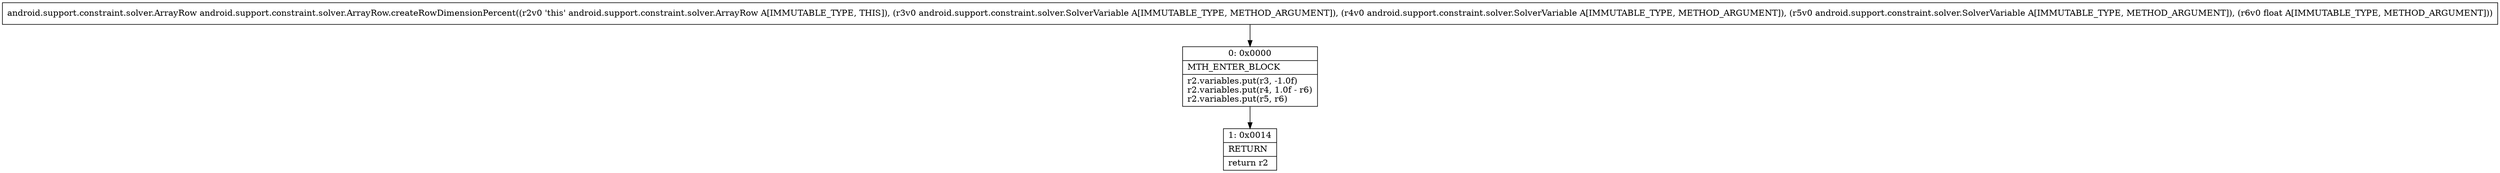 digraph "CFG forandroid.support.constraint.solver.ArrayRow.createRowDimensionPercent(Landroid\/support\/constraint\/solver\/SolverVariable;Landroid\/support\/constraint\/solver\/SolverVariable;Landroid\/support\/constraint\/solver\/SolverVariable;F)Landroid\/support\/constraint\/solver\/ArrayRow;" {
Node_0 [shape=record,label="{0\:\ 0x0000|MTH_ENTER_BLOCK\l|r2.variables.put(r3, \-1.0f)\lr2.variables.put(r4, 1.0f \- r6)\lr2.variables.put(r5, r6)\l}"];
Node_1 [shape=record,label="{1\:\ 0x0014|RETURN\l|return r2\l}"];
MethodNode[shape=record,label="{android.support.constraint.solver.ArrayRow android.support.constraint.solver.ArrayRow.createRowDimensionPercent((r2v0 'this' android.support.constraint.solver.ArrayRow A[IMMUTABLE_TYPE, THIS]), (r3v0 android.support.constraint.solver.SolverVariable A[IMMUTABLE_TYPE, METHOD_ARGUMENT]), (r4v0 android.support.constraint.solver.SolverVariable A[IMMUTABLE_TYPE, METHOD_ARGUMENT]), (r5v0 android.support.constraint.solver.SolverVariable A[IMMUTABLE_TYPE, METHOD_ARGUMENT]), (r6v0 float A[IMMUTABLE_TYPE, METHOD_ARGUMENT])) }"];
MethodNode -> Node_0;
Node_0 -> Node_1;
}

